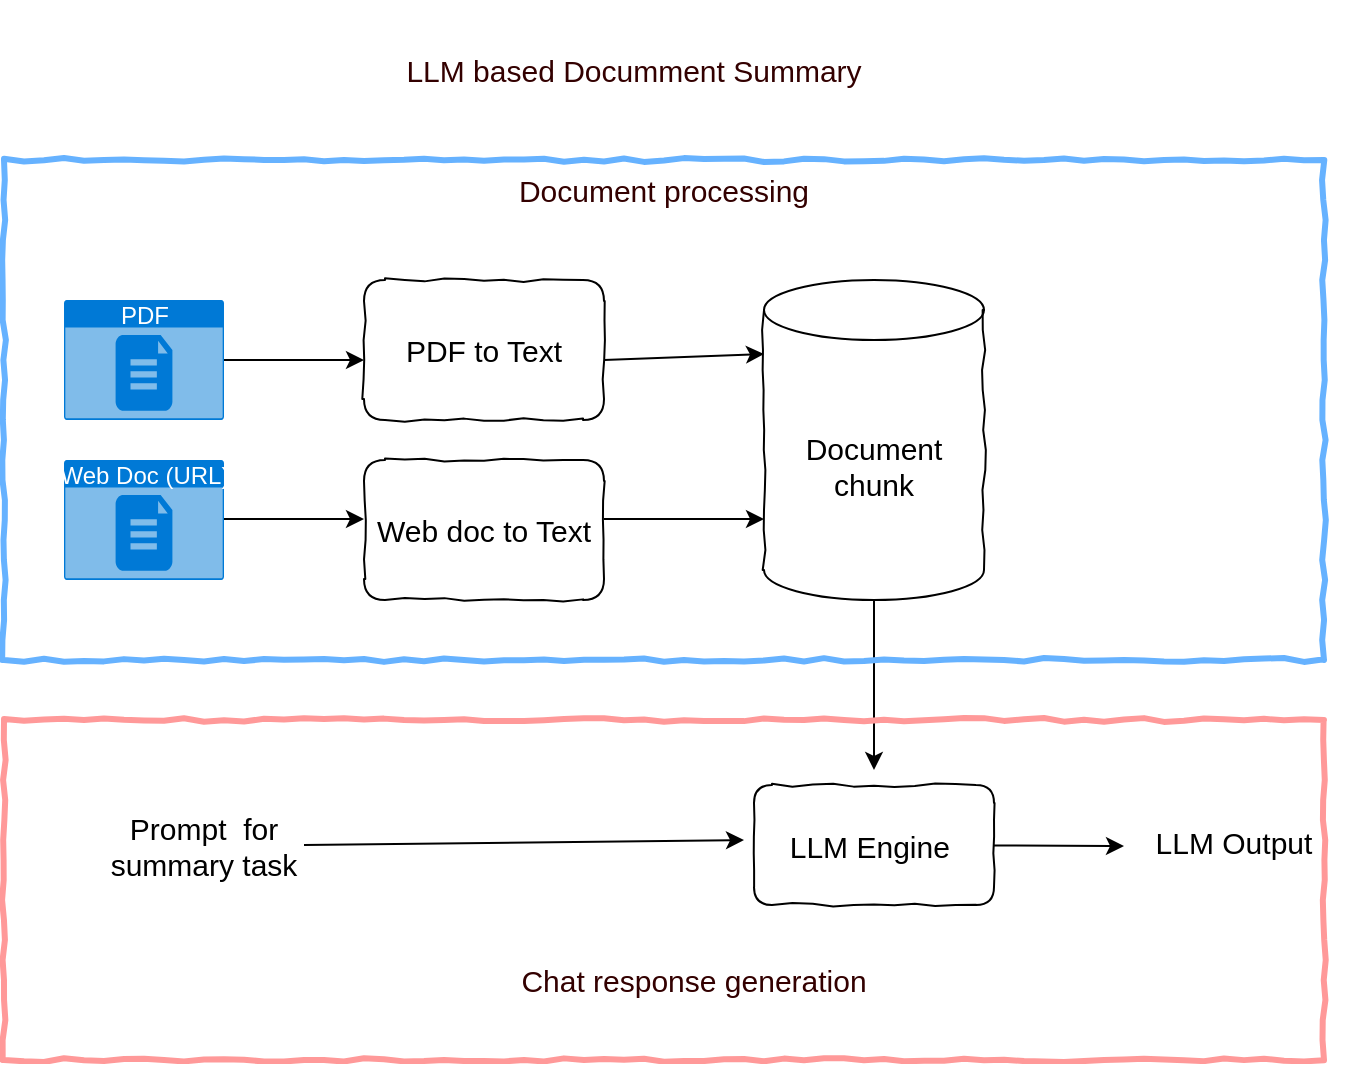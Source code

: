 <mxfile>
    <diagram id="TqxjZQB3duoyXDi04orf" name="Page-1">
        <mxGraphModel dx="911" dy="820" grid="1" gridSize="10" guides="1" tooltips="1" connect="1" arrows="1" fold="1" page="1" pageScale="1" pageWidth="827" pageHeight="1169" math="0" shadow="0">
            <root>
                <mxCell id="0"/>
                <mxCell id="1" parent="0"/>
                <mxCell id="2" value="LLM based Documment Summary" style="text;html=1;strokeColor=none;fillColor=none;align=center;verticalAlign=middle;whiteSpace=wrap;rounded=0;fontColor=#330000;labelBackgroundColor=none;sketch=1;curveFitting=1;jiggle=2;sketchStyle=comic;fontSize=15;" parent="1" vertex="1">
                    <mxGeometry x="150" y="20" width="370" height="70" as="geometry"/>
                </mxCell>
                <mxCell id="3" value="PDF to Text" style="rounded=1;whiteSpace=wrap;html=1;labelBackgroundColor=none;sketch=1;sketchStyle=comic;fontSize=15;fontColor=default;" parent="1" vertex="1">
                    <mxGeometry x="200" y="160" width="120" height="70" as="geometry"/>
                </mxCell>
                <mxCell id="4" value="PDF" style="html=1;strokeColor=none;fillColor=#0079D6;labelPosition=center;verticalLabelPosition=middle;verticalAlign=top;align=center;fontSize=12;outlineConnect=0;spacingTop=-6;fontColor=#FFFFFF;sketch=0;shape=mxgraph.sitemap.document;labelBackgroundColor=none;sketchStyle=comic;" parent="1" vertex="1">
                    <mxGeometry x="50" y="170" width="80" height="60" as="geometry"/>
                </mxCell>
                <mxCell id="5" value="Web Doc&amp;nbsp;(URL)" style="html=1;strokeColor=none;fillColor=#0079D6;labelPosition=center;verticalLabelPosition=middle;verticalAlign=top;align=center;fontSize=12;outlineConnect=0;spacingTop=-6;fontColor=#FFFFFF;sketch=0;shape=mxgraph.sitemap.document;labelBackgroundColor=none;sketchStyle=comic;" parent="1" vertex="1">
                    <mxGeometry x="50" y="250" width="80" height="60" as="geometry"/>
                </mxCell>
                <mxCell id="6" value="Web doc to Text" style="rounded=1;whiteSpace=wrap;html=1;labelBackgroundColor=none;sketch=1;sketchStyle=comic;fontSize=15;fontColor=default;" parent="1" vertex="1">
                    <mxGeometry x="200" y="250" width="120" height="70" as="geometry"/>
                </mxCell>
                <mxCell id="30" value="" style="edgeStyle=none;html=1;fontSize=15;fontColor=#f2e8e8;" parent="1" source="7" edge="1">
                    <mxGeometry relative="1" as="geometry">
                        <mxPoint x="580" y="443" as="targetPoint"/>
                    </mxGeometry>
                </mxCell>
                <mxCell id="7" value="LLM Engine&amp;nbsp;" style="rounded=1;whiteSpace=wrap;html=1;labelBackgroundColor=none;sketch=1;sketchStyle=comic;fontSize=15;fontColor=default;" parent="1" vertex="1">
                    <mxGeometry x="395" y="412.5" width="120" height="60" as="geometry"/>
                </mxCell>
                <mxCell id="8" value="Document chunk" style="shape=cylinder3;whiteSpace=wrap;html=1;boundedLbl=1;backgroundOutline=1;size=15;labelBackgroundColor=none;sketch=1;sketchStyle=comic;fontSize=15;fontColor=default;" parent="1" vertex="1">
                    <mxGeometry x="400" y="160" width="110" height="160" as="geometry"/>
                </mxCell>
                <mxCell id="17" value="" style="endArrow=classic;html=1;fontSize=15;fontColor=#151414;exitX=1;exitY=0.5;exitDx=0;exitDy=0;exitPerimeter=0;" parent="1" source="4" edge="1">
                    <mxGeometry width="50" height="50" relative="1" as="geometry">
                        <mxPoint x="130" y="210" as="sourcePoint"/>
                        <mxPoint x="200" y="200" as="targetPoint"/>
                    </mxGeometry>
                </mxCell>
                <mxCell id="18" value="" style="endArrow=classic;html=1;fontSize=15;fontColor=#151414;exitX=1;exitY=0.5;exitDx=0;exitDy=0;exitPerimeter=0;" parent="1" edge="1">
                    <mxGeometry width="50" height="50" relative="1" as="geometry">
                        <mxPoint x="130" y="279.5" as="sourcePoint"/>
                        <mxPoint x="200" y="279.5" as="targetPoint"/>
                    </mxGeometry>
                </mxCell>
                <mxCell id="19" value="" style="endArrow=classic;html=1;fontSize=15;fontColor=#151414;exitX=1;exitY=0.5;exitDx=0;exitDy=0;exitPerimeter=0;entryX=0;entryY=0.231;entryDx=0;entryDy=0;entryPerimeter=0;" parent="1" target="8" edge="1">
                    <mxGeometry width="50" height="50" relative="1" as="geometry">
                        <mxPoint x="320" y="200" as="sourcePoint"/>
                        <mxPoint x="390" y="200" as="targetPoint"/>
                    </mxGeometry>
                </mxCell>
                <mxCell id="20" value="" style="endArrow=classic;html=1;fontSize=15;fontColor=#151414;exitX=1;exitY=0.5;exitDx=0;exitDy=0;exitPerimeter=0;entryX=0;entryY=0.231;entryDx=0;entryDy=0;entryPerimeter=0;" parent="1" edge="1">
                    <mxGeometry width="50" height="50" relative="1" as="geometry">
                        <mxPoint x="320" y="279.5" as="sourcePoint"/>
                        <mxPoint x="400" y="279.53" as="targetPoint"/>
                    </mxGeometry>
                </mxCell>
                <mxCell id="21" value="" style="endArrow=classic;html=1;fontSize=15;fontColor=#151414;entryX=0.5;entryY=0;entryDx=0;entryDy=0;" parent="1" source="8" edge="1">
                    <mxGeometry width="50" height="50" relative="1" as="geometry">
                        <mxPoint x="420" y="410" as="sourcePoint"/>
                        <mxPoint x="455" y="405" as="targetPoint"/>
                    </mxGeometry>
                </mxCell>
                <mxCell id="23" value="" style="endArrow=classic;html=1;fontSize=15;fontColor=#151414;exitX=1;exitY=0.5;exitDx=0;exitDy=0;" parent="1" edge="1">
                    <mxGeometry width="50" height="50" relative="1" as="geometry">
                        <mxPoint x="170" y="442.5" as="sourcePoint"/>
                        <mxPoint x="390" y="440" as="targetPoint"/>
                    </mxGeometry>
                </mxCell>
                <mxCell id="31" value="" style="rounded=0;whiteSpace=wrap;html=1;labelBackgroundColor=none;sketch=1;sketchStyle=comic;fontSize=15;fontColor=#f2e8e8;fillColor=none;strokeColor=#66B2FF;strokeWidth=3;" parent="1" vertex="1">
                    <mxGeometry x="20" y="100" width="660" height="250" as="geometry"/>
                </mxCell>
                <mxCell id="29" value="LLM Output" style="rounded=1;whiteSpace=wrap;html=1;labelBackgroundColor=none;sketch=1;sketchStyle=comic;fontSize=15;fontColor=default;strokeColor=none;" parent="1" vertex="1">
                    <mxGeometry x="580" y="410" width="110" height="62.5" as="geometry"/>
                </mxCell>
                <mxCell id="33" value="" style="rounded=0;whiteSpace=wrap;html=1;labelBackgroundColor=none;sketch=1;sketchStyle=comic;fontSize=15;fontColor=#FF9999;fillColor=none;strokeColor=#FF9999;strokeWidth=3;" parent="1" vertex="1">
                    <mxGeometry x="20" y="380" width="660" height="170" as="geometry"/>
                </mxCell>
                <mxCell id="34" value="Chat response generation" style="text;html=1;strokeColor=none;fillColor=none;align=center;verticalAlign=middle;whiteSpace=wrap;rounded=0;labelBackgroundColor=none;sketch=1;sketchStyle=comic;fontSize=15;fontColor=#330000;" parent="1" vertex="1">
                    <mxGeometry x="220" y="490" width="290" height="40" as="geometry"/>
                </mxCell>
                <mxCell id="35" value="Prompt&amp;nbsp; for summary task" style="text;html=1;strokeColor=none;fillColor=none;align=center;verticalAlign=middle;whiteSpace=wrap;rounded=0;fontSize=15;" parent="1" vertex="1">
                    <mxGeometry x="70" y="412.5" width="100" height="60" as="geometry"/>
                </mxCell>
                <mxCell id="36" value="Document processing" style="text;html=1;strokeColor=none;fillColor=none;align=center;verticalAlign=middle;whiteSpace=wrap;rounded=0;labelBackgroundColor=none;fontColor=#330000;fontSize=15;" vertex="1" parent="1">
                    <mxGeometry x="260" y="100" width="180" height="30" as="geometry"/>
                </mxCell>
            </root>
        </mxGraphModel>
    </diagram>
</mxfile>